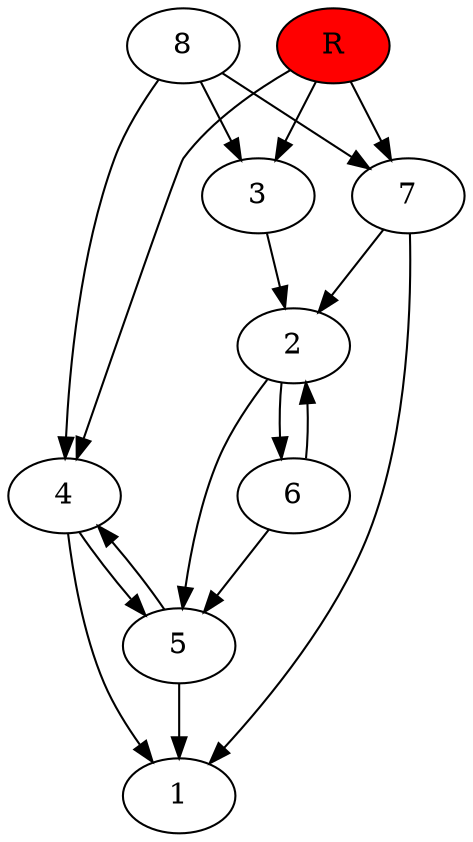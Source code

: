 digraph prb4616 {
	1
	2
	3
	4
	5
	6
	7
	8
	R [fillcolor="#ff0000" style=filled]
	2 -> 5
	2 -> 6
	3 -> 2
	4 -> 1
	4 -> 5
	5 -> 1
	5 -> 4
	6 -> 2
	6 -> 5
	7 -> 1
	7 -> 2
	8 -> 3
	8 -> 4
	8 -> 7
	R -> 3
	R -> 4
	R -> 7
}
